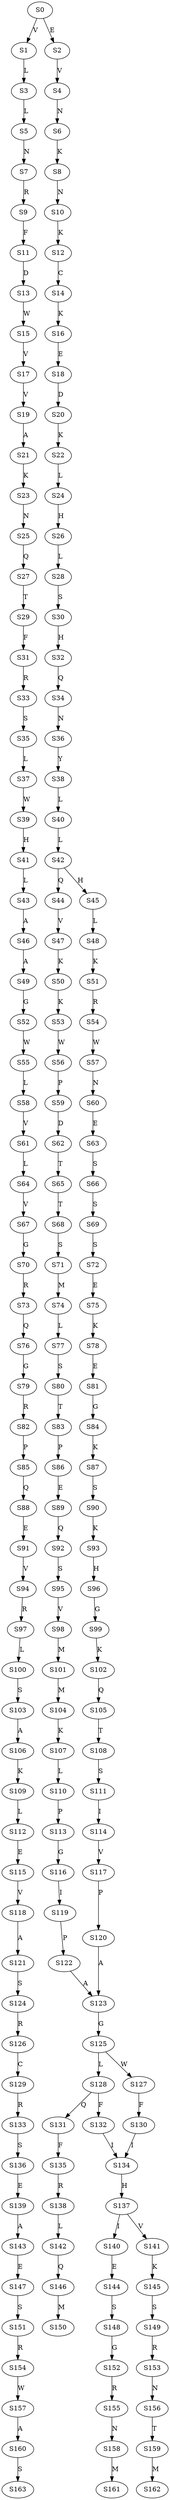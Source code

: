 strict digraph  {
	S0 -> S1 [ label = V ];
	S0 -> S2 [ label = E ];
	S1 -> S3 [ label = L ];
	S2 -> S4 [ label = V ];
	S3 -> S5 [ label = L ];
	S4 -> S6 [ label = N ];
	S5 -> S7 [ label = N ];
	S6 -> S8 [ label = K ];
	S7 -> S9 [ label = R ];
	S8 -> S10 [ label = N ];
	S9 -> S11 [ label = F ];
	S10 -> S12 [ label = K ];
	S11 -> S13 [ label = D ];
	S12 -> S14 [ label = C ];
	S13 -> S15 [ label = W ];
	S14 -> S16 [ label = K ];
	S15 -> S17 [ label = V ];
	S16 -> S18 [ label = E ];
	S17 -> S19 [ label = V ];
	S18 -> S20 [ label = D ];
	S19 -> S21 [ label = A ];
	S20 -> S22 [ label = K ];
	S21 -> S23 [ label = K ];
	S22 -> S24 [ label = L ];
	S23 -> S25 [ label = N ];
	S24 -> S26 [ label = H ];
	S25 -> S27 [ label = Q ];
	S26 -> S28 [ label = L ];
	S27 -> S29 [ label = T ];
	S28 -> S30 [ label = S ];
	S29 -> S31 [ label = F ];
	S30 -> S32 [ label = H ];
	S31 -> S33 [ label = R ];
	S32 -> S34 [ label = Q ];
	S33 -> S35 [ label = S ];
	S34 -> S36 [ label = N ];
	S35 -> S37 [ label = L ];
	S36 -> S38 [ label = Y ];
	S37 -> S39 [ label = W ];
	S38 -> S40 [ label = L ];
	S39 -> S41 [ label = H ];
	S40 -> S42 [ label = L ];
	S41 -> S43 [ label = L ];
	S42 -> S44 [ label = Q ];
	S42 -> S45 [ label = H ];
	S43 -> S46 [ label = A ];
	S44 -> S47 [ label = V ];
	S45 -> S48 [ label = L ];
	S46 -> S49 [ label = A ];
	S47 -> S50 [ label = K ];
	S48 -> S51 [ label = K ];
	S49 -> S52 [ label = G ];
	S50 -> S53 [ label = K ];
	S51 -> S54 [ label = R ];
	S52 -> S55 [ label = W ];
	S53 -> S56 [ label = W ];
	S54 -> S57 [ label = W ];
	S55 -> S58 [ label = L ];
	S56 -> S59 [ label = P ];
	S57 -> S60 [ label = N ];
	S58 -> S61 [ label = V ];
	S59 -> S62 [ label = D ];
	S60 -> S63 [ label = E ];
	S61 -> S64 [ label = L ];
	S62 -> S65 [ label = T ];
	S63 -> S66 [ label = S ];
	S64 -> S67 [ label = V ];
	S65 -> S68 [ label = T ];
	S66 -> S69 [ label = S ];
	S67 -> S70 [ label = G ];
	S68 -> S71 [ label = S ];
	S69 -> S72 [ label = S ];
	S70 -> S73 [ label = R ];
	S71 -> S74 [ label = M ];
	S72 -> S75 [ label = E ];
	S73 -> S76 [ label = Q ];
	S74 -> S77 [ label = L ];
	S75 -> S78 [ label = K ];
	S76 -> S79 [ label = G ];
	S77 -> S80 [ label = S ];
	S78 -> S81 [ label = E ];
	S79 -> S82 [ label = R ];
	S80 -> S83 [ label = T ];
	S81 -> S84 [ label = G ];
	S82 -> S85 [ label = P ];
	S83 -> S86 [ label = P ];
	S84 -> S87 [ label = K ];
	S85 -> S88 [ label = Q ];
	S86 -> S89 [ label = E ];
	S87 -> S90 [ label = S ];
	S88 -> S91 [ label = E ];
	S89 -> S92 [ label = Q ];
	S90 -> S93 [ label = K ];
	S91 -> S94 [ label = V ];
	S92 -> S95 [ label = S ];
	S93 -> S96 [ label = H ];
	S94 -> S97 [ label = R ];
	S95 -> S98 [ label = V ];
	S96 -> S99 [ label = G ];
	S97 -> S100 [ label = L ];
	S98 -> S101 [ label = M ];
	S99 -> S102 [ label = K ];
	S100 -> S103 [ label = S ];
	S101 -> S104 [ label = M ];
	S102 -> S105 [ label = Q ];
	S103 -> S106 [ label = A ];
	S104 -> S107 [ label = K ];
	S105 -> S108 [ label = T ];
	S106 -> S109 [ label = K ];
	S107 -> S110 [ label = L ];
	S108 -> S111 [ label = S ];
	S109 -> S112 [ label = L ];
	S110 -> S113 [ label = P ];
	S111 -> S114 [ label = I ];
	S112 -> S115 [ label = E ];
	S113 -> S116 [ label = G ];
	S114 -> S117 [ label = V ];
	S115 -> S118 [ label = V ];
	S116 -> S119 [ label = I ];
	S117 -> S120 [ label = P ];
	S118 -> S121 [ label = A ];
	S119 -> S122 [ label = P ];
	S120 -> S123 [ label = A ];
	S121 -> S124 [ label = S ];
	S122 -> S123 [ label = A ];
	S123 -> S125 [ label = G ];
	S124 -> S126 [ label = R ];
	S125 -> S127 [ label = W ];
	S125 -> S128 [ label = L ];
	S126 -> S129 [ label = C ];
	S127 -> S130 [ label = F ];
	S128 -> S131 [ label = Q ];
	S128 -> S132 [ label = F ];
	S129 -> S133 [ label = R ];
	S130 -> S134 [ label = I ];
	S131 -> S135 [ label = F ];
	S132 -> S134 [ label = I ];
	S133 -> S136 [ label = S ];
	S134 -> S137 [ label = H ];
	S135 -> S138 [ label = R ];
	S136 -> S139 [ label = E ];
	S137 -> S140 [ label = I ];
	S137 -> S141 [ label = V ];
	S138 -> S142 [ label = L ];
	S139 -> S143 [ label = A ];
	S140 -> S144 [ label = E ];
	S141 -> S145 [ label = K ];
	S142 -> S146 [ label = Q ];
	S143 -> S147 [ label = E ];
	S144 -> S148 [ label = S ];
	S145 -> S149 [ label = S ];
	S146 -> S150 [ label = M ];
	S147 -> S151 [ label = S ];
	S148 -> S152 [ label = G ];
	S149 -> S153 [ label = R ];
	S151 -> S154 [ label = R ];
	S152 -> S155 [ label = R ];
	S153 -> S156 [ label = N ];
	S154 -> S157 [ label = W ];
	S155 -> S158 [ label = N ];
	S156 -> S159 [ label = T ];
	S157 -> S160 [ label = A ];
	S158 -> S161 [ label = M ];
	S159 -> S162 [ label = M ];
	S160 -> S163 [ label = S ];
}
